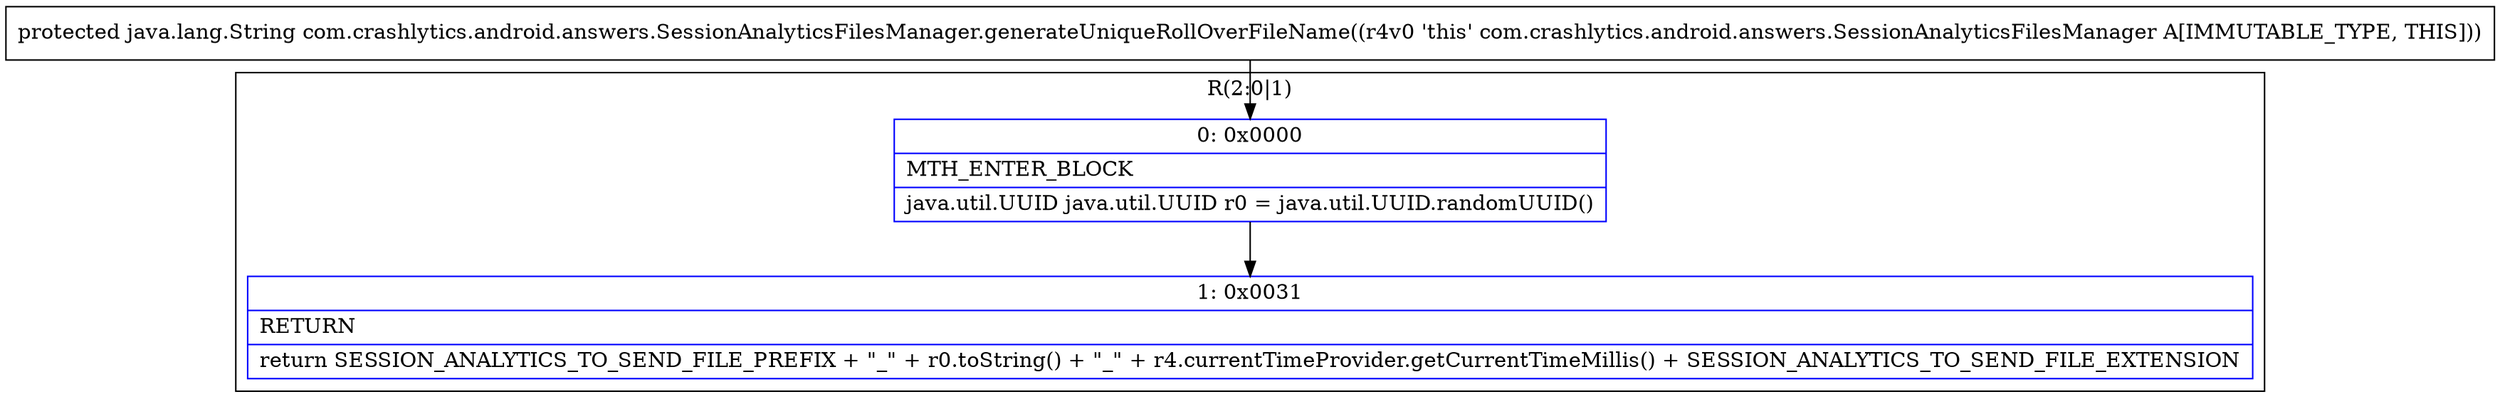 digraph "CFG forcom.crashlytics.android.answers.SessionAnalyticsFilesManager.generateUniqueRollOverFileName()Ljava\/lang\/String;" {
subgraph cluster_Region_1314960844 {
label = "R(2:0|1)";
node [shape=record,color=blue];
Node_0 [shape=record,label="{0\:\ 0x0000|MTH_ENTER_BLOCK\l|java.util.UUID java.util.UUID r0 = java.util.UUID.randomUUID()\l}"];
Node_1 [shape=record,label="{1\:\ 0x0031|RETURN\l|return SESSION_ANALYTICS_TO_SEND_FILE_PREFIX + \"_\" + r0.toString() + \"_\" + r4.currentTimeProvider.getCurrentTimeMillis() + SESSION_ANALYTICS_TO_SEND_FILE_EXTENSION\l}"];
}
MethodNode[shape=record,label="{protected java.lang.String com.crashlytics.android.answers.SessionAnalyticsFilesManager.generateUniqueRollOverFileName((r4v0 'this' com.crashlytics.android.answers.SessionAnalyticsFilesManager A[IMMUTABLE_TYPE, THIS])) }"];
MethodNode -> Node_0;
Node_0 -> Node_1;
}

